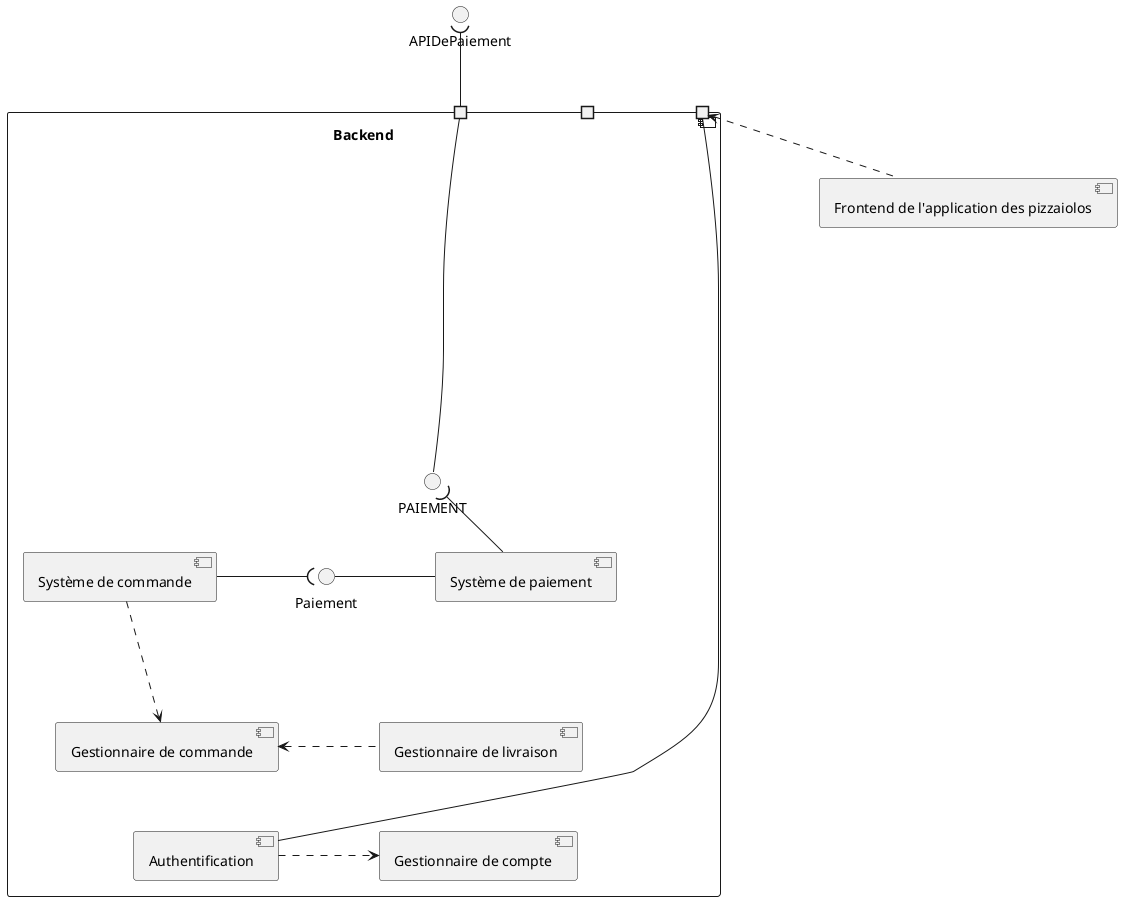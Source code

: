 @startuml

skinparam nodesep 100

component Backend {

    port " " as paymentAPI

    [Gestionnaire de compte] as accountManager
    [Authentification] as auth
    [Système de commande] as orderSys
    [Système de paiement] as paymentSys
    [Gestionnaire de commande] as orderManager
    [Gestionnaire de livraison] as deliveryManager

    auth .> accountManager

    orderSys -( Paiement
    Paiement - paymentSys
    orderSys ...> orderManager

    orderManager <. deliveryManager

    paymentAPI - PAIEMENT
    PAIEMENT )-- paymentSys

    orderManager -[hidden]- auth

    port " " as authPort
    port " " as authPorlt
    auth -- authPort
}

 APIDePaiement )-- paymentAPI

 authPort <.- [Frontend de l'application des pizzaiolos]

@enduml
